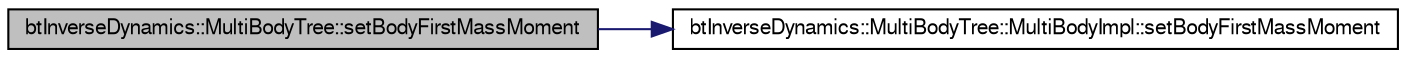 digraph G
{
  bgcolor="transparent";
  edge [fontname="FreeSans",fontsize=10,labelfontname="FreeSans",labelfontsize=10];
  node [fontname="FreeSans",fontsize=10,shape=record];
  rankdir=LR;
  Node1 [label="btInverseDynamics::MultiBodyTree::setBodyFirstMassMoment",height=0.2,width=0.4,color="black", fillcolor="grey75", style="filled" fontcolor="black"];
  Node1 -> Node2 [color="midnightblue",fontsize=10,style="solid"];
  Node2 [label="btInverseDynamics::MultiBodyTree::MultiBodyImpl::setBodyFirstMassMoment",height=0.2,width=0.4,color="black",URL="$classbt_inverse_dynamics_1_1_multi_body_tree_1_1_multi_body_impl.html#bf4ba386bf4546e4bf05588d46cd82b5"];
}
